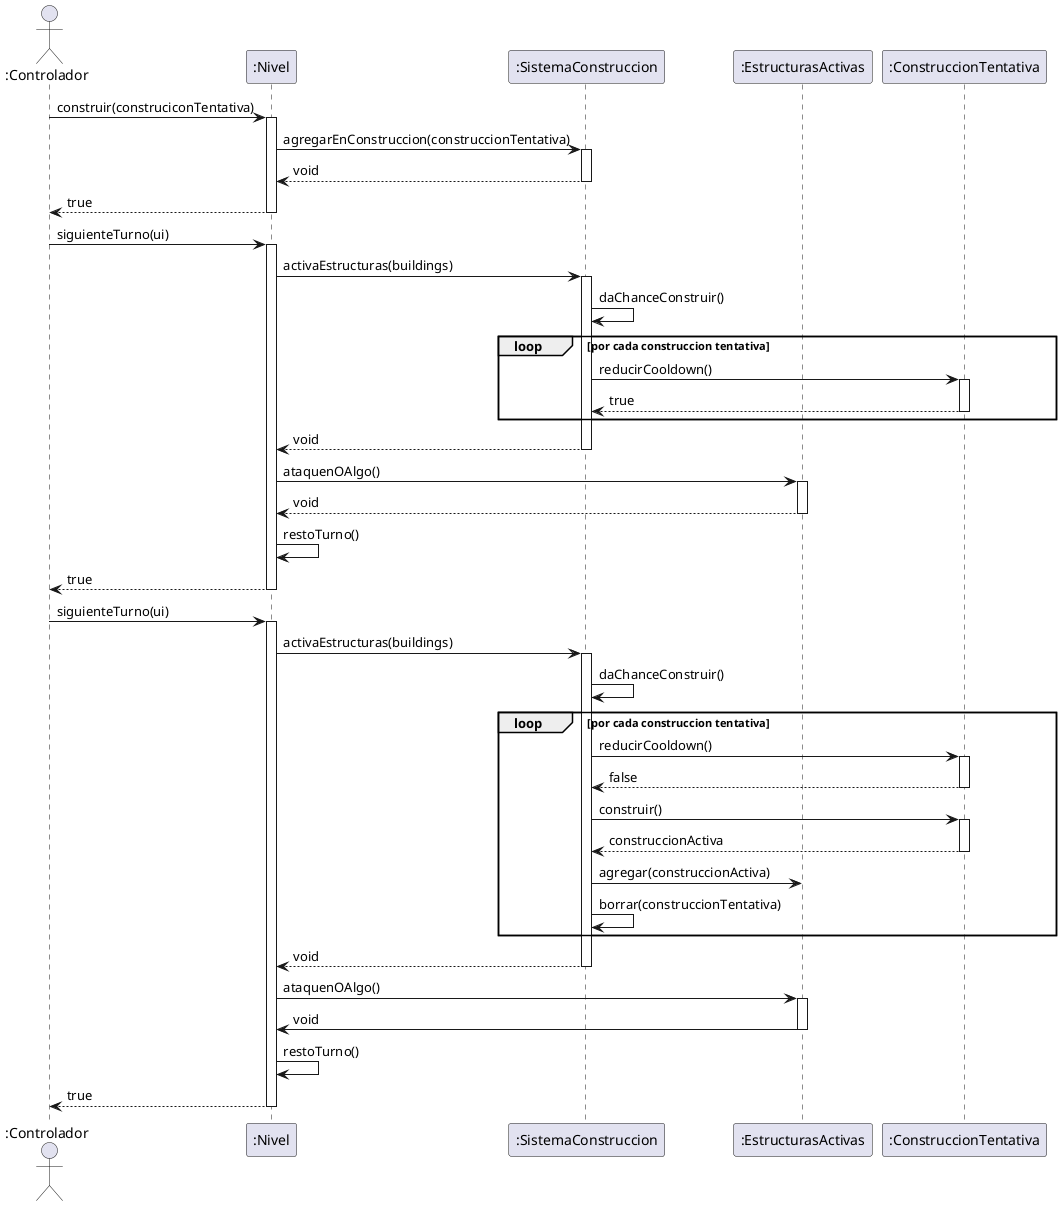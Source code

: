 @startuml

Actor ":Controlador" as sis

participant ":Nivel" as Juego
participant ":SistemaConstruccion" as builder
participant ":EstructurasActivas" as buildings
participant ":ConstruccionTentativa" as placing



sis-> Juego: construir(construciconTentativa)
activate Juego

Juego-> builder: agregarEnConstruccion(construccionTentativa)
activate builder
builder -->Juego : void
deactivate builder
Juego -->sis: true
deactivate Juego


sis->Juego : siguienteTurno(ui)
activate Juego
Juego->builder: activaEstructuras(buildings)
activate builder
builder->builder: daChanceConstruir()

loop por cada construccion tentativa
builder-> placing: reducirCooldown()
activate placing
placing --> builder: true
deactivate placing
end
builder--> Juego: void
deactivate builder

Juego->buildings: ataquenOAlgo()
activate buildings
buildings --> Juego: void
deactivate buildings
Juego->Juego: restoTurno()

Juego --> sis: true
deactivate Juego



sis->Juego : siguienteTurno(ui)
activate Juego


Juego->builder: activaEstructuras(buildings)
activate builder

builder->builder: daChanceConstruir()
loop por cada construccion tentativa
builder-> placing: reducirCooldown()
activate placing
placing --> builder: false
deactivate placing
builder-> placing : construir()
activate placing
placing --> builder: construccionActiva

deactivate placing
builder -> buildings: agregar(construccionActiva)
builder -> builder: borrar(construccionTentativa)
end


builder--> Juego: void
deactivate builder

Juego->buildings: ataquenOAlgo()
activate buildings
buildings -> Juego: void
deactivate buildings

Juego->Juego: restoTurno()

Juego --> sis: true
deactivate Juego


@enduml